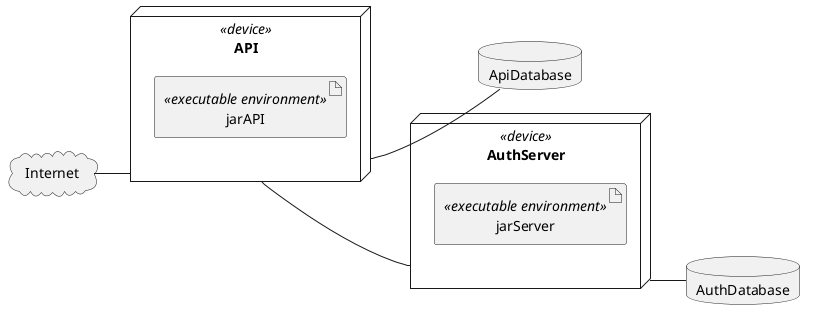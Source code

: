 @startuml
left to right direction
cloud Internet
node API <<device>>{
  artifact jarAPI <<executable environment>>
}
database ApiDatabase {
}
database AuthDatabase {
}
node AuthServer <<device>> {
  artifact jarServer <<executable environment>>
}
Internet -- API
API -- AuthServer
AuthServer -- AuthDatabase
API -- ApiDatabase
@enduml